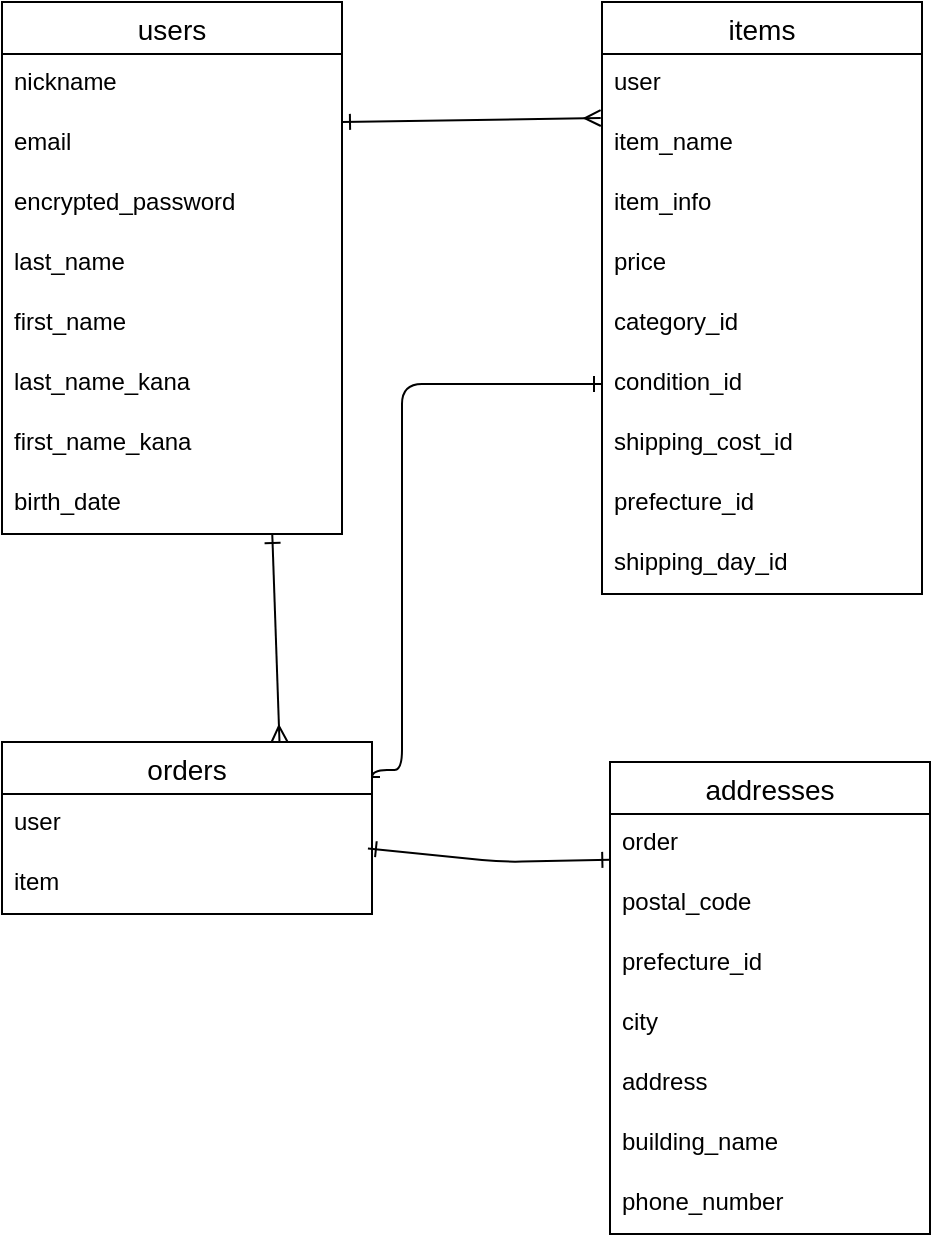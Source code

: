 <mxfile>
    <diagram id="lWtfHO7yRxl5oclypz4B" name="ページ1">
        <mxGraphModel dx="549" dy="399" grid="1" gridSize="10" guides="1" tooltips="1" connect="1" arrows="1" fold="1" page="1" pageScale="1" pageWidth="827" pageHeight="1169" math="0" shadow="0">
            <root>
                <mxCell id="0"/>
                <mxCell id="1" parent="0"/>
                <mxCell id="44" style="edgeStyle=none;html=1;exitX=-0.004;exitY=1.067;exitDx=0;exitDy=0;entryX=1;entryY=0.5;entryDx=0;entryDy=0;startArrow=ERmany;startFill=0;endArrow=ERone;endFill=0;exitPerimeter=0;" parent="1" edge="1" source="68">
                    <mxGeometry relative="1" as="geometry">
                        <mxPoint x="330" y="70" as="sourcePoint"/>
                        <mxPoint x="200" y="80" as="targetPoint"/>
                    </mxGeometry>
                </mxCell>
                <mxCell id="58" value="users" style="swimlane;fontStyle=0;childLayout=stackLayout;horizontal=1;startSize=26;horizontalStack=0;resizeParent=1;resizeParentMax=0;resizeLast=0;collapsible=1;marginBottom=0;align=center;fontSize=14;" parent="1" vertex="1">
                    <mxGeometry x="30" y="20" width="170" height="266" as="geometry"/>
                </mxCell>
                <mxCell id="60" value="nickname" style="text;strokeColor=none;fillColor=none;spacingLeft=4;spacingRight=4;overflow=hidden;rotatable=0;points=[[0,0.5],[1,0.5]];portConstraint=eastwest;fontSize=12;" parent="58" vertex="1">
                    <mxGeometry y="26" width="170" height="30" as="geometry"/>
                </mxCell>
                <mxCell id="76" value="email" style="text;strokeColor=none;fillColor=none;spacingLeft=4;spacingRight=4;overflow=hidden;rotatable=0;points=[[0,0.5],[1,0.5]];portConstraint=eastwest;fontSize=12;" vertex="1" parent="58">
                    <mxGeometry y="56" width="170" height="30" as="geometry"/>
                </mxCell>
                <mxCell id="77" value="encrypted_password" style="text;strokeColor=none;fillColor=none;spacingLeft=4;spacingRight=4;overflow=hidden;rotatable=0;points=[[0,0.5],[1,0.5]];portConstraint=eastwest;fontSize=12;" vertex="1" parent="58">
                    <mxGeometry y="86" width="170" height="30" as="geometry"/>
                </mxCell>
                <mxCell id="78" value="last_name" style="text;strokeColor=none;fillColor=none;spacingLeft=4;spacingRight=4;overflow=hidden;rotatable=0;points=[[0,0.5],[1,0.5]];portConstraint=eastwest;fontSize=12;" vertex="1" parent="58">
                    <mxGeometry y="116" width="170" height="30" as="geometry"/>
                </mxCell>
                <mxCell id="79" value="first_name" style="text;strokeColor=none;fillColor=none;spacingLeft=4;spacingRight=4;overflow=hidden;rotatable=0;points=[[0,0.5],[1,0.5]];portConstraint=eastwest;fontSize=12;" vertex="1" parent="58">
                    <mxGeometry y="146" width="170" height="30" as="geometry"/>
                </mxCell>
                <mxCell id="80" value="last_name_kana" style="text;strokeColor=none;fillColor=none;spacingLeft=4;spacingRight=4;overflow=hidden;rotatable=0;points=[[0,0.5],[1,0.5]];portConstraint=eastwest;fontSize=12;" vertex="1" parent="58">
                    <mxGeometry y="176" width="170" height="30" as="geometry"/>
                </mxCell>
                <mxCell id="174" value="first_name_kana" style="text;strokeColor=none;fillColor=none;spacingLeft=4;spacingRight=4;overflow=hidden;rotatable=0;points=[[0,0.5],[1,0.5]];portConstraint=eastwest;fontSize=12;" vertex="1" parent="58">
                    <mxGeometry y="206" width="170" height="30" as="geometry"/>
                </mxCell>
                <mxCell id="175" value="birth_date" style="text;strokeColor=none;fillColor=none;spacingLeft=4;spacingRight=4;overflow=hidden;rotatable=0;points=[[0,0.5],[1,0.5]];portConstraint=eastwest;fontSize=12;" vertex="1" parent="58">
                    <mxGeometry y="236" width="170" height="30" as="geometry"/>
                </mxCell>
                <mxCell id="67" value="items" style="swimlane;fontStyle=0;childLayout=stackLayout;horizontal=1;startSize=26;horizontalStack=0;resizeParent=1;resizeParentMax=0;resizeLast=0;collapsible=1;marginBottom=0;align=center;fontSize=14;" parent="1" vertex="1">
                    <mxGeometry x="330" y="20" width="160" height="296" as="geometry"/>
                </mxCell>
                <mxCell id="68" value="user" style="text;strokeColor=none;fillColor=none;spacingLeft=4;spacingRight=4;overflow=hidden;rotatable=0;points=[[0,0.5],[1,0.5]];portConstraint=eastwest;fontSize=12;" parent="67" vertex="1">
                    <mxGeometry y="26" width="160" height="30" as="geometry"/>
                </mxCell>
                <mxCell id="69" value="item_name" style="text;strokeColor=none;fillColor=none;spacingLeft=4;spacingRight=4;overflow=hidden;rotatable=0;points=[[0,0.5],[1,0.5]];portConstraint=eastwest;fontSize=12;" parent="67" vertex="1">
                    <mxGeometry y="56" width="160" height="30" as="geometry"/>
                </mxCell>
                <mxCell id="70" value="item_info" style="text;strokeColor=none;fillColor=none;spacingLeft=4;spacingRight=4;overflow=hidden;rotatable=0;points=[[0,0.5],[1,0.5]];portConstraint=eastwest;fontSize=12;" parent="67" vertex="1">
                    <mxGeometry y="86" width="160" height="30" as="geometry"/>
                </mxCell>
                <mxCell id="71" value="price" style="text;strokeColor=none;fillColor=none;spacingLeft=4;spacingRight=4;overflow=hidden;rotatable=0;points=[[0,0.5],[1,0.5]];portConstraint=eastwest;fontSize=12;" parent="67" vertex="1">
                    <mxGeometry y="116" width="160" height="30" as="geometry"/>
                </mxCell>
                <mxCell id="72" value="category_id" style="text;strokeColor=none;fillColor=none;spacingLeft=4;spacingRight=4;overflow=hidden;rotatable=0;points=[[0,0.5],[1,0.5]];portConstraint=eastwest;fontSize=12;" parent="67" vertex="1">
                    <mxGeometry y="146" width="160" height="30" as="geometry"/>
                </mxCell>
                <mxCell id="75" value="condition_id" style="text;strokeColor=none;fillColor=none;spacingLeft=4;spacingRight=4;overflow=hidden;rotatable=0;points=[[0,0.5],[1,0.5]];portConstraint=eastwest;fontSize=12;" parent="67" vertex="1">
                    <mxGeometry y="176" width="160" height="30" as="geometry"/>
                </mxCell>
                <mxCell id="73" value="shipping_cost_id" style="text;strokeColor=none;fillColor=none;spacingLeft=4;spacingRight=4;overflow=hidden;rotatable=0;points=[[0,0.5],[1,0.5]];portConstraint=eastwest;fontSize=12;" parent="67" vertex="1">
                    <mxGeometry y="206" width="160" height="30" as="geometry"/>
                </mxCell>
                <mxCell id="74" value="prefecture_id" style="text;strokeColor=none;fillColor=none;spacingLeft=4;spacingRight=4;overflow=hidden;rotatable=0;points=[[0,0.5],[1,0.5]];portConstraint=eastwest;fontSize=12;" parent="67" vertex="1">
                    <mxGeometry y="236" width="160" height="30" as="geometry"/>
                </mxCell>
                <mxCell id="83" value="shipping_day_id" style="text;strokeColor=none;fillColor=none;spacingLeft=4;spacingRight=4;overflow=hidden;rotatable=0;points=[[0,0.5],[1,0.5]];portConstraint=eastwest;fontSize=12;" vertex="1" parent="67">
                    <mxGeometry y="266" width="160" height="30" as="geometry"/>
                </mxCell>
                <mxCell id="170" style="edgeStyle=none;html=1;exitX=0.75;exitY=0;exitDx=0;exitDy=0;startArrow=ERmany;startFill=0;endArrow=ERone;endFill=0;entryX=0.795;entryY=1.016;entryDx=0;entryDy=0;entryPerimeter=0;" edge="1" parent="1" source="149" target="175">
                    <mxGeometry relative="1" as="geometry">
                        <mxPoint x="169" y="290" as="targetPoint"/>
                    </mxGeometry>
                </mxCell>
                <mxCell id="172" style="edgeStyle=orthogonalEdgeStyle;html=1;exitX=1;exitY=0.25;exitDx=0;exitDy=0;entryX=0;entryY=0.5;entryDx=0;entryDy=0;startArrow=ERone;startFill=0;endArrow=ERone;endFill=0;" edge="1" parent="1" source="149" target="75">
                    <mxGeometry relative="1" as="geometry">
                        <Array as="points">
                            <mxPoint x="230" y="404"/>
                            <mxPoint x="230" y="211"/>
                        </Array>
                    </mxGeometry>
                </mxCell>
                <mxCell id="149" value="orders" style="swimlane;fontStyle=0;childLayout=stackLayout;horizontal=1;startSize=26;horizontalStack=0;resizeParent=1;resizeParentMax=0;resizeLast=0;collapsible=1;marginBottom=0;align=center;fontSize=14;" vertex="1" parent="1">
                    <mxGeometry x="30" y="390" width="185" height="86" as="geometry"/>
                </mxCell>
                <mxCell id="178" value="user&#10;" style="text;strokeColor=none;fillColor=none;spacingLeft=4;spacingRight=4;overflow=hidden;rotatable=0;points=[[0,0.5],[1,0.5]];portConstraint=eastwest;fontSize=12;" vertex="1" parent="149">
                    <mxGeometry y="26" width="185" height="30" as="geometry"/>
                </mxCell>
                <mxCell id="150" value="item" style="text;strokeColor=none;fillColor=none;spacingLeft=4;spacingRight=4;overflow=hidden;rotatable=0;points=[[0,0.5],[1,0.5]];portConstraint=eastwest;fontSize=12;" vertex="1" parent="149">
                    <mxGeometry y="56" width="185" height="30" as="geometry"/>
                </mxCell>
                <mxCell id="171" style="edgeStyle=none;html=1;entryX=0.989;entryY=0.907;entryDx=0;entryDy=0;startArrow=ERone;startFill=0;endArrow=ERone;endFill=0;exitX=0.001;exitY=0.762;exitDx=0;exitDy=0;exitPerimeter=0;entryPerimeter=0;" edge="1" parent="1" source="156" target="178">
                    <mxGeometry relative="1" as="geometry">
                        <Array as="points">
                            <mxPoint x="280" y="450"/>
                        </Array>
                    </mxGeometry>
                </mxCell>
                <mxCell id="155" value="addresses" style="swimlane;fontStyle=0;childLayout=stackLayout;horizontal=1;startSize=26;horizontalStack=0;resizeParent=1;resizeParentMax=0;resizeLast=0;collapsible=1;marginBottom=0;align=center;fontSize=14;" vertex="1" parent="1">
                    <mxGeometry x="334" y="400" width="160" height="236" as="geometry"/>
                </mxCell>
                <mxCell id="156" value="order&#10;" style="text;strokeColor=none;fillColor=none;spacingLeft=4;spacingRight=4;overflow=hidden;rotatable=0;points=[[0,0.5],[1,0.5]];portConstraint=eastwest;fontSize=12;" vertex="1" parent="155">
                    <mxGeometry y="26" width="160" height="30" as="geometry"/>
                </mxCell>
                <mxCell id="157" value="postal_code" style="text;strokeColor=none;fillColor=none;spacingLeft=4;spacingRight=4;overflow=hidden;rotatable=0;points=[[0,0.5],[1,0.5]];portConstraint=eastwest;fontSize=12;" vertex="1" parent="155">
                    <mxGeometry y="56" width="160" height="30" as="geometry"/>
                </mxCell>
                <mxCell id="158" value="prefecture_id" style="text;strokeColor=none;fillColor=none;spacingLeft=4;spacingRight=4;overflow=hidden;rotatable=0;points=[[0,0.5],[1,0.5]];portConstraint=eastwest;fontSize=12;" vertex="1" parent="155">
                    <mxGeometry y="86" width="160" height="30" as="geometry"/>
                </mxCell>
                <mxCell id="159" value="city" style="text;strokeColor=none;fillColor=none;spacingLeft=4;spacingRight=4;overflow=hidden;rotatable=0;points=[[0,0.5],[1,0.5]];portConstraint=eastwest;fontSize=12;" vertex="1" parent="155">
                    <mxGeometry y="116" width="160" height="30" as="geometry"/>
                </mxCell>
                <mxCell id="160" value="address" style="text;strokeColor=none;fillColor=none;spacingLeft=4;spacingRight=4;overflow=hidden;rotatable=0;points=[[0,0.5],[1,0.5]];portConstraint=eastwest;fontSize=12;" vertex="1" parent="155">
                    <mxGeometry y="146" width="160" height="30" as="geometry"/>
                </mxCell>
                <mxCell id="161" value="building_name" style="text;strokeColor=none;fillColor=none;spacingLeft=4;spacingRight=4;overflow=hidden;rotatable=0;points=[[0,0.5],[1,0.5]];portConstraint=eastwest;fontSize=12;" vertex="1" parent="155">
                    <mxGeometry y="176" width="160" height="30" as="geometry"/>
                </mxCell>
                <mxCell id="162" value="phone_number" style="text;strokeColor=none;fillColor=none;spacingLeft=4;spacingRight=4;overflow=hidden;rotatable=0;points=[[0,0.5],[1,0.5]];portConstraint=eastwest;fontSize=12;" vertex="1" parent="155">
                    <mxGeometry y="206" width="160" height="30" as="geometry"/>
                </mxCell>
            </root>
        </mxGraphModel>
    </diagram>
</mxfile>